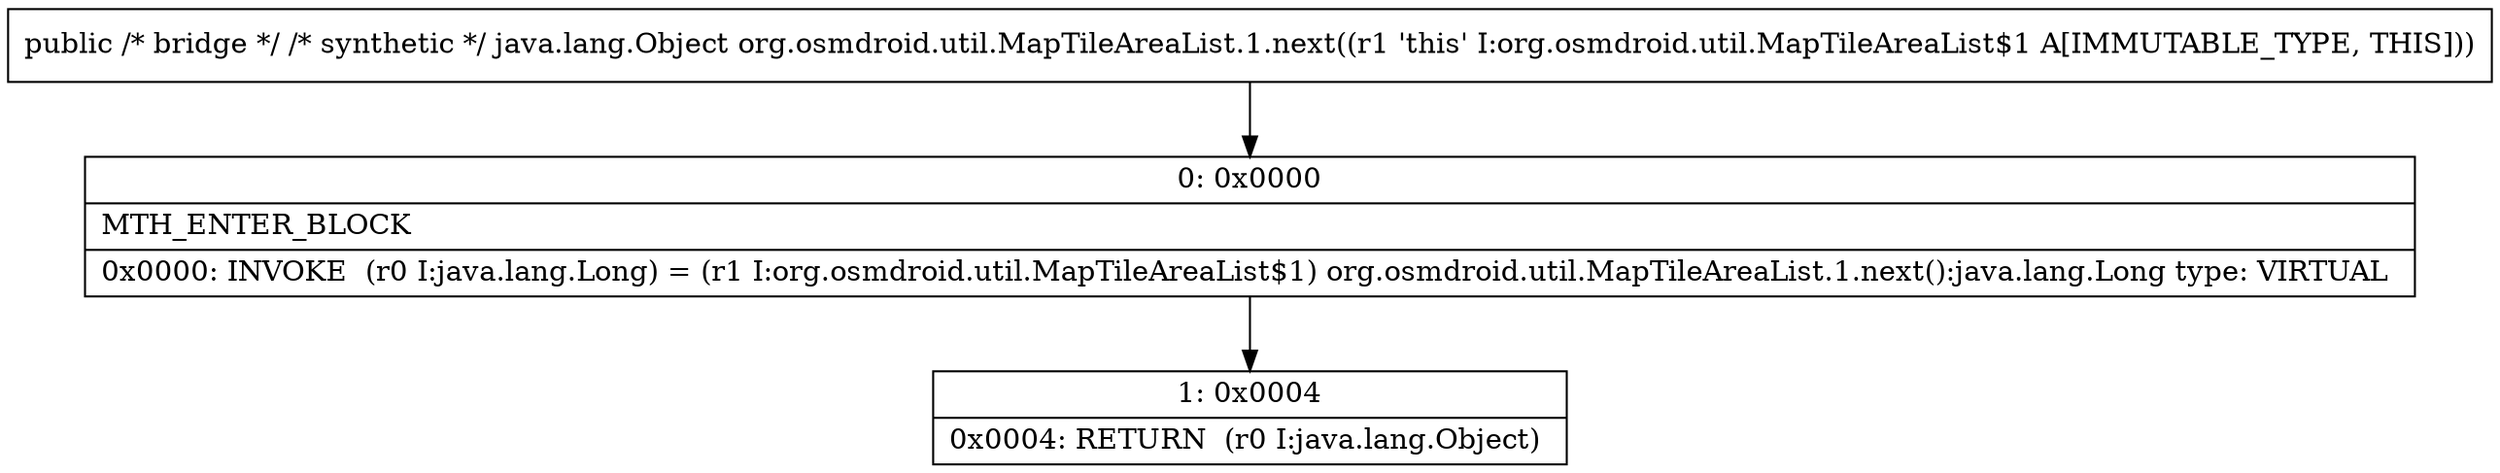 digraph "CFG fororg.osmdroid.util.MapTileAreaList.1.next()Ljava\/lang\/Object;" {
Node_0 [shape=record,label="{0\:\ 0x0000|MTH_ENTER_BLOCK\l|0x0000: INVOKE  (r0 I:java.lang.Long) = (r1 I:org.osmdroid.util.MapTileAreaList$1) org.osmdroid.util.MapTileAreaList.1.next():java.lang.Long type: VIRTUAL \l}"];
Node_1 [shape=record,label="{1\:\ 0x0004|0x0004: RETURN  (r0 I:java.lang.Object) \l}"];
MethodNode[shape=record,label="{public \/* bridge *\/ \/* synthetic *\/ java.lang.Object org.osmdroid.util.MapTileAreaList.1.next((r1 'this' I:org.osmdroid.util.MapTileAreaList$1 A[IMMUTABLE_TYPE, THIS])) }"];
MethodNode -> Node_0;
Node_0 -> Node_1;
}

